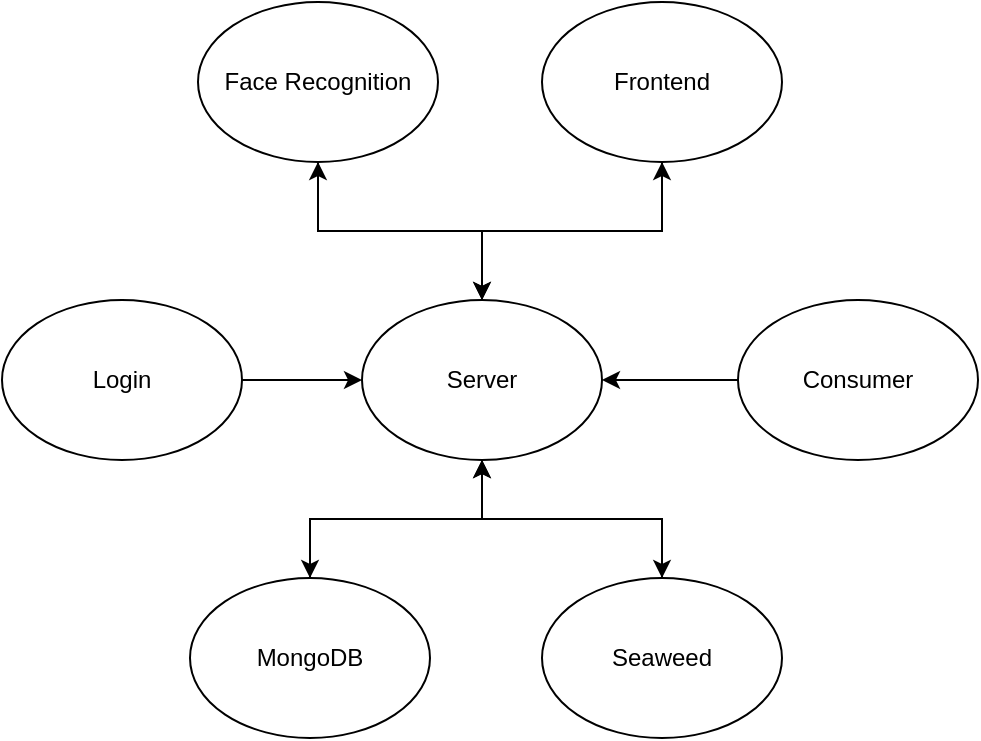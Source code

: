 <mxfile version="27.1.3">
  <diagram name="Page-1" id="NcEU8n3pz3nXRs2PGS1S">
    <mxGraphModel dx="1281" dy="566" grid="0" gridSize="10" guides="1" tooltips="1" connect="1" arrows="1" fold="1" page="1" pageScale="1" pageWidth="850" pageHeight="1100" math="0" shadow="0">
      <root>
        <mxCell id="0" />
        <mxCell id="1" parent="0" />
        <mxCell id="TfI-dtJ_xHVMkdjRjV9j-10" style="edgeStyle=orthogonalEdgeStyle;rounded=0;orthogonalLoop=1;jettySize=auto;html=1;" edge="1" parent="1" source="TfI-dtJ_xHVMkdjRjV9j-1" target="TfI-dtJ_xHVMkdjRjV9j-2">
          <mxGeometry relative="1" as="geometry" />
        </mxCell>
        <mxCell id="TfI-dtJ_xHVMkdjRjV9j-1" value="Login" style="ellipse;whiteSpace=wrap;html=1;" vertex="1" parent="1">
          <mxGeometry x="47" y="200" width="120" height="80" as="geometry" />
        </mxCell>
        <mxCell id="TfI-dtJ_xHVMkdjRjV9j-12" style="edgeStyle=orthogonalEdgeStyle;rounded=0;orthogonalLoop=1;jettySize=auto;html=1;" edge="1" parent="1" source="TfI-dtJ_xHVMkdjRjV9j-2" target="TfI-dtJ_xHVMkdjRjV9j-7">
          <mxGeometry relative="1" as="geometry" />
        </mxCell>
        <mxCell id="TfI-dtJ_xHVMkdjRjV9j-13" style="edgeStyle=orthogonalEdgeStyle;rounded=0;orthogonalLoop=1;jettySize=auto;html=1;" edge="1" parent="1" source="TfI-dtJ_xHVMkdjRjV9j-2" target="TfI-dtJ_xHVMkdjRjV9j-4">
          <mxGeometry relative="1" as="geometry" />
        </mxCell>
        <mxCell id="TfI-dtJ_xHVMkdjRjV9j-16" style="edgeStyle=orthogonalEdgeStyle;rounded=0;orthogonalLoop=1;jettySize=auto;html=1;" edge="1" parent="1" source="TfI-dtJ_xHVMkdjRjV9j-2" target="TfI-dtJ_xHVMkdjRjV9j-6">
          <mxGeometry relative="1" as="geometry" />
        </mxCell>
        <mxCell id="TfI-dtJ_xHVMkdjRjV9j-17" style="edgeStyle=orthogonalEdgeStyle;rounded=0;orthogonalLoop=1;jettySize=auto;html=1;" edge="1" parent="1" source="TfI-dtJ_xHVMkdjRjV9j-2" target="TfI-dtJ_xHVMkdjRjV9j-8">
          <mxGeometry relative="1" as="geometry" />
        </mxCell>
        <mxCell id="TfI-dtJ_xHVMkdjRjV9j-2" value="Server" style="ellipse;whiteSpace=wrap;html=1;" vertex="1" parent="1">
          <mxGeometry x="227" y="200" width="120" height="80" as="geometry" />
        </mxCell>
        <mxCell id="TfI-dtJ_xHVMkdjRjV9j-11" style="edgeStyle=orthogonalEdgeStyle;rounded=0;orthogonalLoop=1;jettySize=auto;html=1;" edge="1" parent="1" source="TfI-dtJ_xHVMkdjRjV9j-3" target="TfI-dtJ_xHVMkdjRjV9j-2">
          <mxGeometry relative="1" as="geometry" />
        </mxCell>
        <mxCell id="TfI-dtJ_xHVMkdjRjV9j-3" value="Consumer" style="ellipse;whiteSpace=wrap;html=1;" vertex="1" parent="1">
          <mxGeometry x="415" y="200" width="120" height="80" as="geometry" />
        </mxCell>
        <mxCell id="TfI-dtJ_xHVMkdjRjV9j-18" style="edgeStyle=orthogonalEdgeStyle;rounded=0;orthogonalLoop=1;jettySize=auto;html=1;" edge="1" parent="1" source="TfI-dtJ_xHVMkdjRjV9j-4" target="TfI-dtJ_xHVMkdjRjV9j-2">
          <mxGeometry relative="1" as="geometry" />
        </mxCell>
        <mxCell id="TfI-dtJ_xHVMkdjRjV9j-4" value="Frontend" style="ellipse;whiteSpace=wrap;html=1;" vertex="1" parent="1">
          <mxGeometry x="317" y="51" width="120" height="80" as="geometry" />
        </mxCell>
        <mxCell id="TfI-dtJ_xHVMkdjRjV9j-14" style="edgeStyle=orthogonalEdgeStyle;rounded=0;orthogonalLoop=1;jettySize=auto;html=1;entryX=0.5;entryY=1;entryDx=0;entryDy=0;" edge="1" parent="1" source="TfI-dtJ_xHVMkdjRjV9j-6" target="TfI-dtJ_xHVMkdjRjV9j-2">
          <mxGeometry relative="1" as="geometry" />
        </mxCell>
        <mxCell id="TfI-dtJ_xHVMkdjRjV9j-6" value="MongoDB" style="ellipse;whiteSpace=wrap;html=1;" vertex="1" parent="1">
          <mxGeometry x="141" y="339" width="120" height="80" as="geometry" />
        </mxCell>
        <mxCell id="TfI-dtJ_xHVMkdjRjV9j-21" style="edgeStyle=orthogonalEdgeStyle;rounded=0;orthogonalLoop=1;jettySize=auto;html=1;entryX=0.5;entryY=0;entryDx=0;entryDy=0;" edge="1" parent="1" source="TfI-dtJ_xHVMkdjRjV9j-7" target="TfI-dtJ_xHVMkdjRjV9j-2">
          <mxGeometry relative="1" as="geometry" />
        </mxCell>
        <mxCell id="TfI-dtJ_xHVMkdjRjV9j-7" value="Face Recognition" style="ellipse;whiteSpace=wrap;html=1;" vertex="1" parent="1">
          <mxGeometry x="145" y="51" width="120" height="80" as="geometry" />
        </mxCell>
        <mxCell id="TfI-dtJ_xHVMkdjRjV9j-15" style="edgeStyle=orthogonalEdgeStyle;rounded=0;orthogonalLoop=1;jettySize=auto;html=1;entryX=0.5;entryY=1;entryDx=0;entryDy=0;" edge="1" parent="1" source="TfI-dtJ_xHVMkdjRjV9j-8" target="TfI-dtJ_xHVMkdjRjV9j-2">
          <mxGeometry relative="1" as="geometry" />
        </mxCell>
        <mxCell id="TfI-dtJ_xHVMkdjRjV9j-8" value="Seaweed" style="ellipse;whiteSpace=wrap;html=1;" vertex="1" parent="1">
          <mxGeometry x="317" y="339" width="120" height="80" as="geometry" />
        </mxCell>
      </root>
    </mxGraphModel>
  </diagram>
</mxfile>
